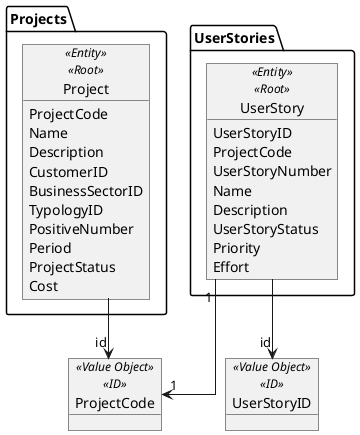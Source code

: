 @startuml
skinparam linetype ortho


'Projects Aggregate'
package Projects {
    object "Project" as Project <<Entity>> <<Root>> {
    ProjectCode
    Name
    Description
    CustomerID
    BusinessSectorID
    TypologyID
    PositiveNumber
    Period
    ProjectStatus
    Cost
    }
}
object "ProjectCode" as ProjectID <<Value Object>> \n <<ID>> {
}


'UserStories Aggregate'
package UserStories {
    object "UserStory" as UserStory <<Entity>> <<Root>> {
    UserStoryID
    ProjectCode
    UserStoryNumber
    Name
    Description
    UserStoryStatus
    Priority
    Effort
    }
}
object "UserStoryID" as UserStoryID <<Value Object>> \n <<ID>> {
}


Project " " -d-> "id" "ProjectID"
UserStory " " -d-> "id" "UserStoryID"
UserStory "1" -d-> "1" "ProjectID"
@enduml
